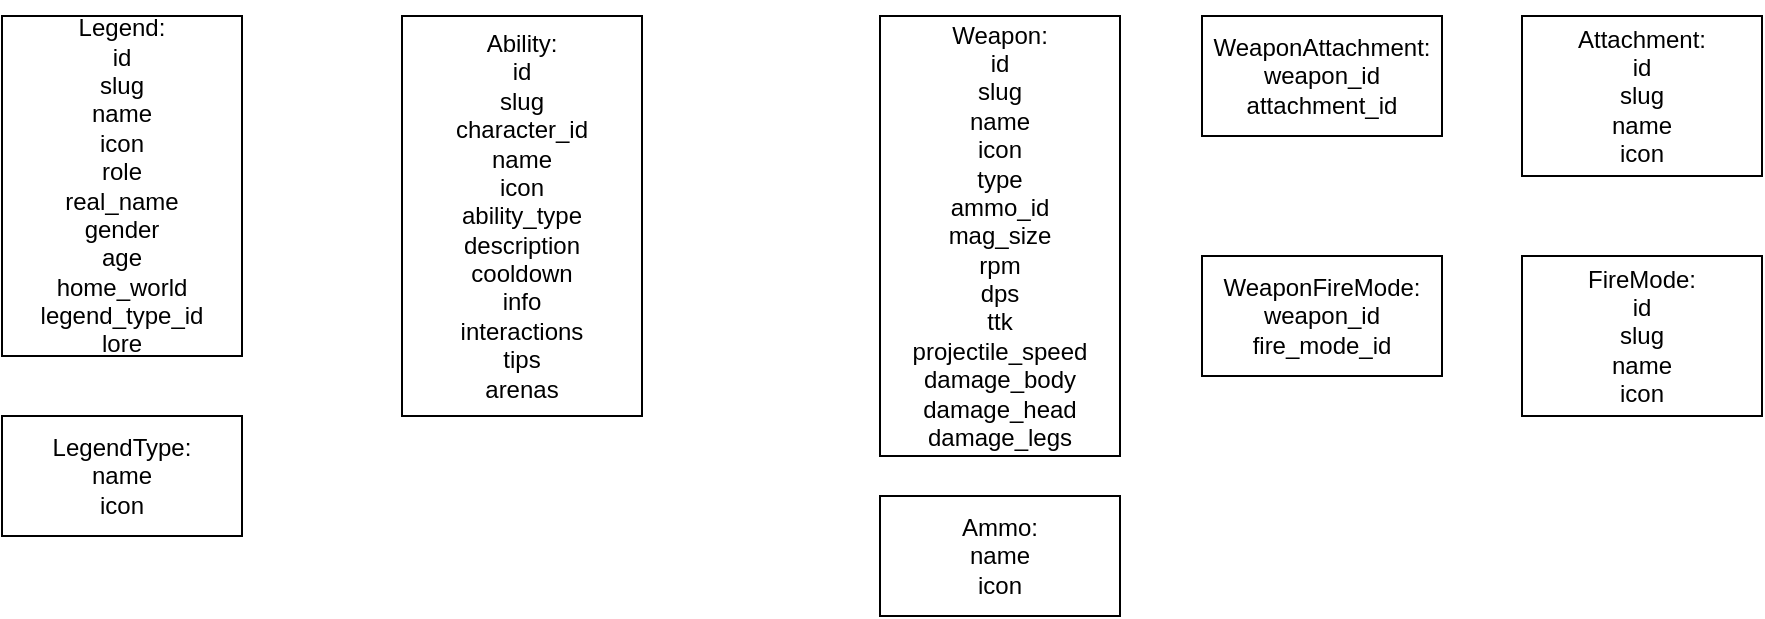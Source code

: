 <mxfile version="20.0.1" type="device"><diagram id="iyD9p3U5w7_5lx5WEJwz" name="Page-1"><mxGraphModel dx="1186" dy="720" grid="1" gridSize="10" guides="1" tooltips="1" connect="1" arrows="1" fold="1" page="1" pageScale="1" pageWidth="850" pageHeight="1100" math="0" shadow="0"><root><mxCell id="0"/><mxCell id="1" parent="0"/><mxCell id="6qRW2SlmFpn2hY8T3Ufd-3" style="edgeStyle=orthogonalEdgeStyle;rounded=0;orthogonalLoop=1;jettySize=auto;html=1;exitX=0.5;exitY=0;exitDx=0;exitDy=0;exitPerimeter=0;entryX=0.5;entryY=0;entryDx=0;entryDy=0;" edge="1" parent="1" source="6qRW2SlmFpn2hY8T3Ufd-1" target="6qRW2SlmFpn2hY8T3Ufd-1"><mxGeometry relative="1" as="geometry"><mxPoint x="200" y="20" as="targetPoint"/></mxGeometry></mxCell><mxCell id="6qRW2SlmFpn2hY8T3Ufd-1" value="Legend:&lt;br&gt;id&lt;br&gt;slug&lt;br&gt;name&lt;br&gt;icon&lt;br&gt;role&lt;br&gt;real_name&lt;br&gt;gender&lt;br&gt;age&lt;br&gt;home_world&lt;br&gt;legend_type_id&lt;br&gt;lore" style="rounded=0;whiteSpace=wrap;html=1;" vertex="1" parent="1"><mxGeometry x="80" y="80" width="120" height="170" as="geometry"/></mxCell><mxCell id="6qRW2SlmFpn2hY8T3Ufd-2" value="Ability:&lt;br&gt;id&lt;br&gt;slug&lt;br&gt;character_id&lt;br&gt;name&lt;br&gt;icon&lt;br&gt;ability_type&lt;br&gt;description&lt;br&gt;cooldown&lt;br&gt;info&lt;br&gt;interactions&lt;br&gt;tips&lt;br&gt;arenas" style="rounded=0;whiteSpace=wrap;html=1;" vertex="1" parent="1"><mxGeometry x="280" y="80" width="120" height="200" as="geometry"/></mxCell><mxCell id="6qRW2SlmFpn2hY8T3Ufd-6" value="Weapon:&lt;br&gt;id&lt;br&gt;slug&lt;br&gt;name&lt;br&gt;icon&lt;br&gt;type&lt;br&gt;ammo_id&lt;br&gt;mag_size&lt;br&gt;rpm&lt;br&gt;dps&lt;br&gt;ttk&lt;br&gt;projectile_speed&lt;br&gt;damage_body&lt;br&gt;damage_head&lt;br&gt;damage_legs" style="rounded=0;whiteSpace=wrap;html=1;" vertex="1" parent="1"><mxGeometry x="519" y="80" width="120" height="220" as="geometry"/></mxCell><mxCell id="6qRW2SlmFpn2hY8T3Ufd-7" value="LegendType:&lt;br&gt;name&lt;br&gt;icon" style="rounded=0;whiteSpace=wrap;html=1;" vertex="1" parent="1"><mxGeometry x="80" y="280" width="120" height="60" as="geometry"/></mxCell><mxCell id="6qRW2SlmFpn2hY8T3Ufd-9" value="Ammo:&lt;br&gt;name&lt;br&gt;icon" style="rounded=0;whiteSpace=wrap;html=1;" vertex="1" parent="1"><mxGeometry x="519" y="320" width="120" height="60" as="geometry"/></mxCell><mxCell id="6qRW2SlmFpn2hY8T3Ufd-10" value="Attachment:&lt;br&gt;id&lt;br&gt;slug&lt;br&gt;name&lt;br&gt;icon" style="rounded=0;whiteSpace=wrap;html=1;" vertex="1" parent="1"><mxGeometry x="840" y="80" width="120" height="80" as="geometry"/></mxCell><mxCell id="6qRW2SlmFpn2hY8T3Ufd-11" value="WeaponAttachment:&lt;br&gt;weapon_id&lt;br&gt;attachment_id" style="rounded=0;whiteSpace=wrap;html=1;" vertex="1" parent="1"><mxGeometry x="680" y="80" width="120" height="60" as="geometry"/></mxCell><mxCell id="6qRW2SlmFpn2hY8T3Ufd-12" value="FireMode:&lt;br&gt;id&lt;br&gt;slug&lt;br&gt;name&lt;br&gt;icon" style="rounded=0;whiteSpace=wrap;html=1;" vertex="1" parent="1"><mxGeometry x="840" y="200" width="120" height="80" as="geometry"/></mxCell><mxCell id="6qRW2SlmFpn2hY8T3Ufd-13" value="WeaponFireMode:&lt;br&gt;weapon_id&lt;br&gt;fire_mode_id" style="rounded=0;whiteSpace=wrap;html=1;" vertex="1" parent="1"><mxGeometry x="680" y="200" width="120" height="60" as="geometry"/></mxCell></root></mxGraphModel></diagram></mxfile>